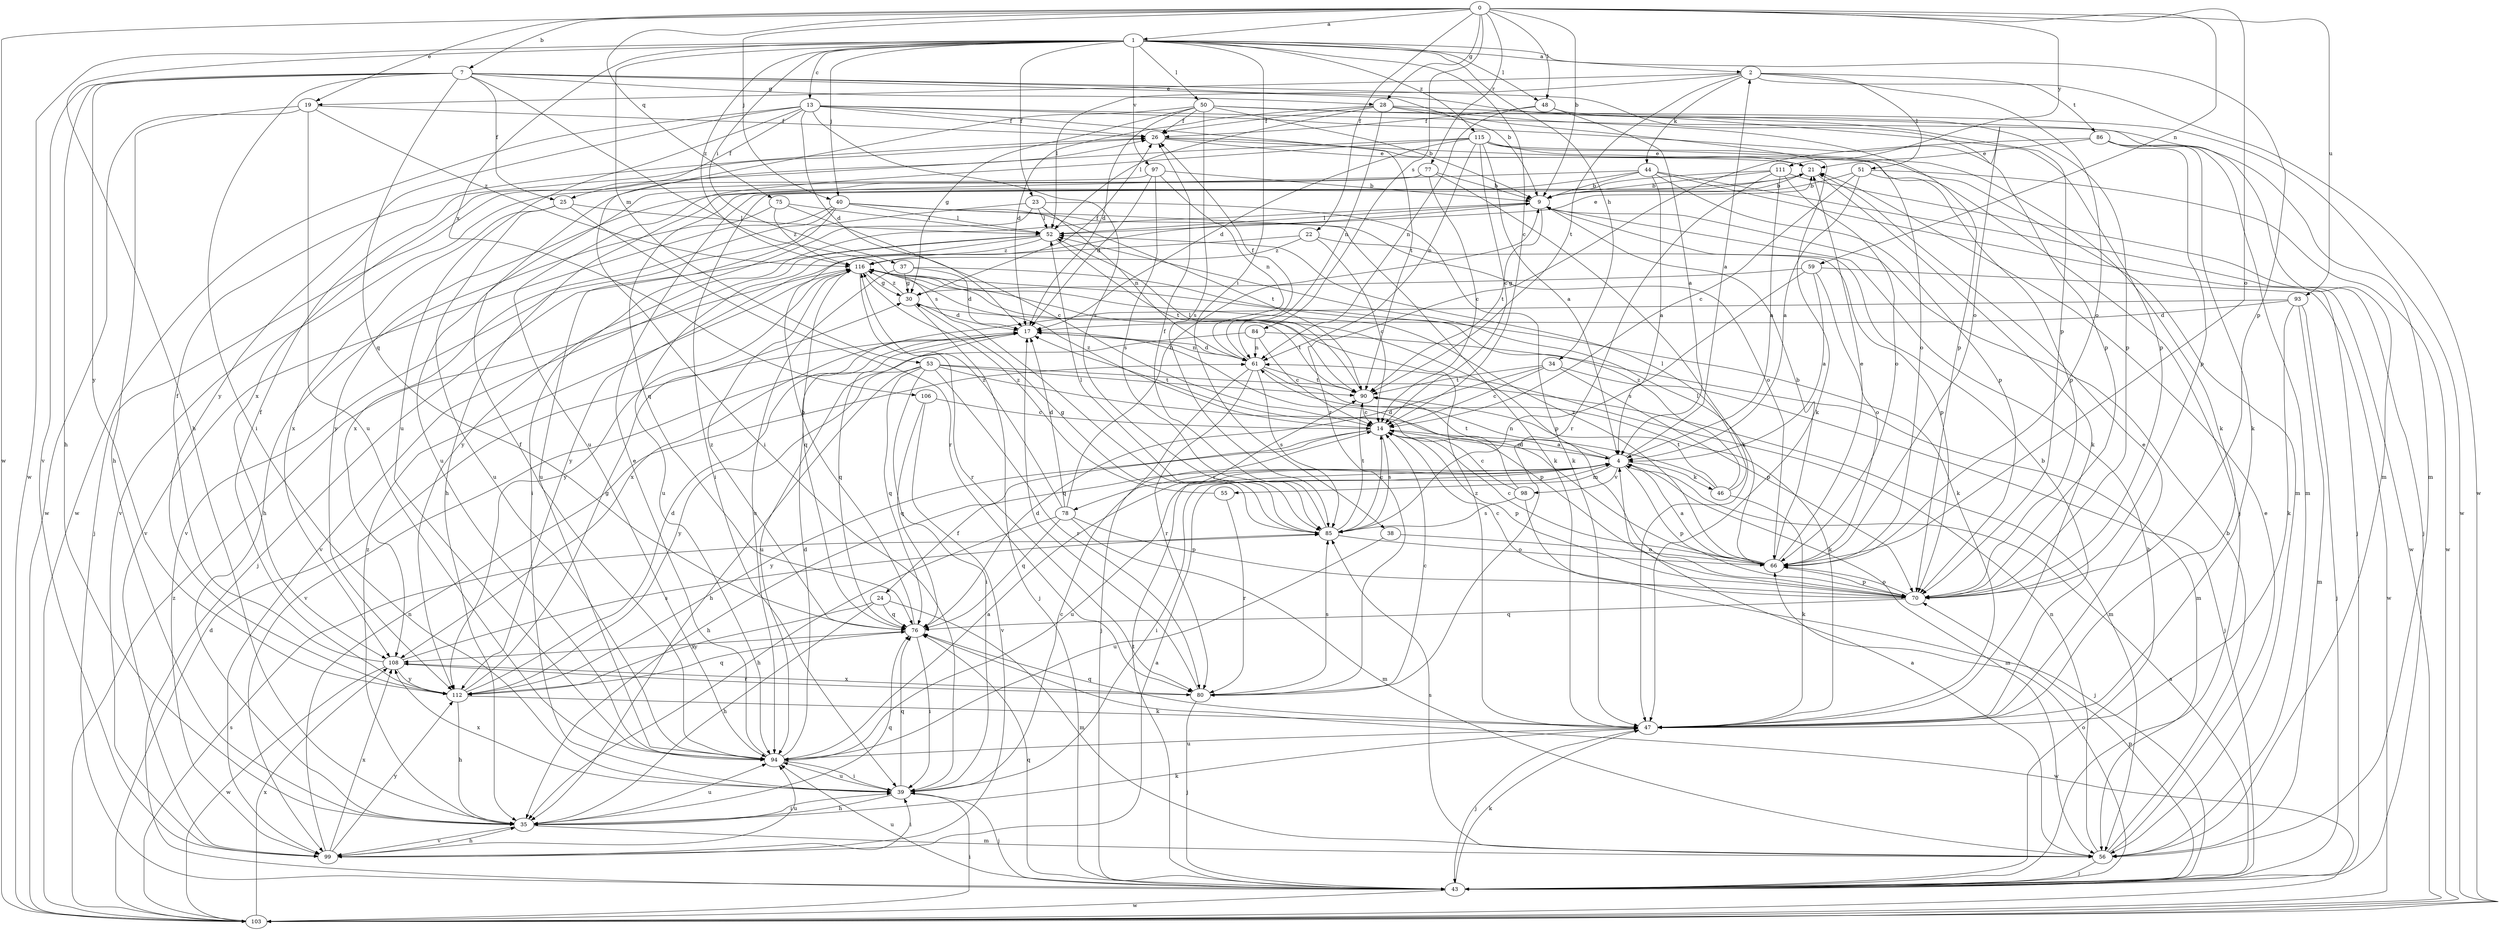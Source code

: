 strict digraph  {
0;
1;
2;
4;
7;
9;
13;
14;
17;
19;
21;
22;
23;
24;
25;
26;
28;
30;
34;
35;
37;
38;
39;
40;
43;
44;
46;
47;
48;
50;
51;
52;
53;
55;
56;
59;
61;
66;
70;
75;
76;
77;
78;
80;
84;
85;
86;
90;
93;
94;
97;
98;
99;
103;
106;
108;
111;
112;
115;
116;
0 -> 1  [label=a];
0 -> 7  [label=b];
0 -> 9  [label=b];
0 -> 19  [label=e];
0 -> 22  [label=f];
0 -> 28  [label=g];
0 -> 40  [label=j];
0 -> 48  [label=l];
0 -> 59  [label=n];
0 -> 66  [label=o];
0 -> 75  [label=q];
0 -> 77  [label=r];
0 -> 84  [label=s];
0 -> 93  [label=u];
0 -> 103  [label=w];
0 -> 111  [label=y];
1 -> 2  [label=a];
1 -> 13  [label=c];
1 -> 14  [label=c];
1 -> 23  [label=f];
1 -> 34  [label=h];
1 -> 35  [label=h];
1 -> 37  [label=i];
1 -> 38  [label=i];
1 -> 40  [label=j];
1 -> 48  [label=l];
1 -> 50  [label=l];
1 -> 53  [label=m];
1 -> 70  [label=p];
1 -> 97  [label=v];
1 -> 103  [label=w];
1 -> 106  [label=x];
1 -> 115  [label=z];
1 -> 116  [label=z];
2 -> 19  [label=e];
2 -> 44  [label=k];
2 -> 51  [label=l];
2 -> 52  [label=l];
2 -> 66  [label=o];
2 -> 86  [label=t];
2 -> 90  [label=t];
2 -> 103  [label=w];
4 -> 2  [label=a];
4 -> 14  [label=c];
4 -> 24  [label=f];
4 -> 39  [label=i];
4 -> 46  [label=k];
4 -> 55  [label=m];
4 -> 56  [label=m];
4 -> 70  [label=p];
4 -> 78  [label=r];
4 -> 90  [label=t];
4 -> 94  [label=u];
4 -> 98  [label=v];
7 -> 9  [label=b];
7 -> 25  [label=f];
7 -> 28  [label=g];
7 -> 35  [label=h];
7 -> 39  [label=i];
7 -> 66  [label=o];
7 -> 70  [label=p];
7 -> 76  [label=q];
7 -> 85  [label=s];
7 -> 99  [label=v];
7 -> 112  [label=y];
9 -> 52  [label=l];
9 -> 90  [label=t];
9 -> 112  [label=y];
13 -> 17  [label=d];
13 -> 25  [label=f];
13 -> 26  [label=f];
13 -> 56  [label=m];
13 -> 70  [label=p];
13 -> 85  [label=s];
13 -> 90  [label=t];
13 -> 94  [label=u];
13 -> 103  [label=w];
13 -> 112  [label=y];
14 -> 4  [label=a];
14 -> 35  [label=h];
14 -> 70  [label=p];
14 -> 85  [label=s];
14 -> 112  [label=y];
14 -> 116  [label=z];
17 -> 61  [label=n];
17 -> 76  [label=q];
17 -> 99  [label=v];
19 -> 26  [label=f];
19 -> 35  [label=h];
19 -> 94  [label=u];
19 -> 103  [label=w];
19 -> 116  [label=z];
21 -> 9  [label=b];
21 -> 39  [label=i];
21 -> 47  [label=k];
22 -> 14  [label=c];
22 -> 70  [label=p];
22 -> 112  [label=y];
22 -> 116  [label=z];
23 -> 39  [label=i];
23 -> 47  [label=k];
23 -> 52  [label=l];
23 -> 61  [label=n];
23 -> 99  [label=v];
24 -> 35  [label=h];
24 -> 56  [label=m];
24 -> 76  [label=q];
24 -> 112  [label=y];
25 -> 52  [label=l];
25 -> 80  [label=r];
25 -> 94  [label=u];
25 -> 108  [label=x];
26 -> 21  [label=e];
26 -> 43  [label=j];
26 -> 56  [label=m];
28 -> 17  [label=d];
28 -> 26  [label=f];
28 -> 47  [label=k];
28 -> 52  [label=l];
28 -> 56  [label=m];
28 -> 61  [label=n];
28 -> 70  [label=p];
30 -> 17  [label=d];
30 -> 26  [label=f];
30 -> 43  [label=j];
30 -> 90  [label=t];
30 -> 116  [label=z];
34 -> 14  [label=c];
34 -> 43  [label=j];
34 -> 70  [label=p];
34 -> 76  [label=q];
34 -> 90  [label=t];
35 -> 39  [label=i];
35 -> 47  [label=k];
35 -> 56  [label=m];
35 -> 76  [label=q];
35 -> 94  [label=u];
35 -> 99  [label=v];
35 -> 116  [label=z];
37 -> 17  [label=d];
37 -> 30  [label=g];
37 -> 47  [label=k];
37 -> 94  [label=u];
38 -> 66  [label=o];
38 -> 94  [label=u];
39 -> 14  [label=c];
39 -> 35  [label=h];
39 -> 43  [label=j];
39 -> 76  [label=q];
39 -> 94  [label=u];
39 -> 108  [label=x];
40 -> 47  [label=k];
40 -> 52  [label=l];
40 -> 66  [label=o];
40 -> 90  [label=t];
40 -> 94  [label=u];
40 -> 99  [label=v];
40 -> 108  [label=x];
43 -> 4  [label=a];
43 -> 9  [label=b];
43 -> 47  [label=k];
43 -> 66  [label=o];
43 -> 70  [label=p];
43 -> 76  [label=q];
43 -> 90  [label=t];
43 -> 94  [label=u];
43 -> 103  [label=w];
44 -> 4  [label=a];
44 -> 9  [label=b];
44 -> 35  [label=h];
44 -> 43  [label=j];
44 -> 70  [label=p];
44 -> 103  [label=w];
44 -> 112  [label=y];
46 -> 47  [label=k];
46 -> 52  [label=l];
46 -> 61  [label=n];
46 -> 90  [label=t];
46 -> 116  [label=z];
47 -> 9  [label=b];
47 -> 21  [label=e];
47 -> 43  [label=j];
47 -> 76  [label=q];
47 -> 94  [label=u];
47 -> 116  [label=z];
48 -> 4  [label=a];
48 -> 26  [label=f];
48 -> 61  [label=n];
48 -> 70  [label=p];
50 -> 9  [label=b];
50 -> 17  [label=d];
50 -> 26  [label=f];
50 -> 30  [label=g];
50 -> 39  [label=i];
50 -> 70  [label=p];
50 -> 85  [label=s];
50 -> 103  [label=w];
51 -> 4  [label=a];
51 -> 9  [label=b];
51 -> 14  [label=c];
51 -> 70  [label=p];
51 -> 103  [label=w];
52 -> 21  [label=e];
52 -> 43  [label=j];
52 -> 90  [label=t];
52 -> 94  [label=u];
52 -> 99  [label=v];
52 -> 116  [label=z];
53 -> 35  [label=h];
53 -> 39  [label=i];
53 -> 56  [label=m];
53 -> 70  [label=p];
53 -> 76  [label=q];
53 -> 80  [label=r];
53 -> 90  [label=t];
53 -> 112  [label=y];
55 -> 80  [label=r];
55 -> 116  [label=z];
56 -> 4  [label=a];
56 -> 9  [label=b];
56 -> 21  [label=e];
56 -> 43  [label=j];
56 -> 61  [label=n];
56 -> 85  [label=s];
59 -> 4  [label=a];
59 -> 30  [label=g];
59 -> 66  [label=o];
59 -> 85  [label=s];
59 -> 103  [label=w];
61 -> 17  [label=d];
61 -> 26  [label=f];
61 -> 43  [label=j];
61 -> 47  [label=k];
61 -> 80  [label=r];
61 -> 85  [label=s];
61 -> 90  [label=t];
66 -> 4  [label=a];
66 -> 9  [label=b];
66 -> 14  [label=c];
66 -> 17  [label=d];
66 -> 21  [label=e];
66 -> 52  [label=l];
66 -> 70  [label=p];
66 -> 116  [label=z];
70 -> 14  [label=c];
70 -> 66  [label=o];
70 -> 76  [label=q];
75 -> 14  [label=c];
75 -> 35  [label=h];
75 -> 52  [label=l];
75 -> 116  [label=z];
76 -> 9  [label=b];
76 -> 39  [label=i];
76 -> 103  [label=w];
76 -> 108  [label=x];
76 -> 116  [label=z];
77 -> 9  [label=b];
77 -> 14  [label=c];
77 -> 47  [label=k];
77 -> 94  [label=u];
77 -> 99  [label=v];
78 -> 9  [label=b];
78 -> 17  [label=d];
78 -> 35  [label=h];
78 -> 56  [label=m];
78 -> 70  [label=p];
78 -> 76  [label=q];
78 -> 116  [label=z];
80 -> 14  [label=c];
80 -> 17  [label=d];
80 -> 43  [label=j];
80 -> 85  [label=s];
80 -> 108  [label=x];
84 -> 14  [label=c];
84 -> 56  [label=m];
84 -> 61  [label=n];
84 -> 94  [label=u];
85 -> 14  [label=c];
85 -> 26  [label=f];
85 -> 30  [label=g];
85 -> 52  [label=l];
85 -> 66  [label=o];
85 -> 90  [label=t];
86 -> 21  [label=e];
86 -> 47  [label=k];
86 -> 56  [label=m];
86 -> 70  [label=p];
86 -> 80  [label=r];
90 -> 14  [label=c];
90 -> 52  [label=l];
93 -> 17  [label=d];
93 -> 43  [label=j];
93 -> 47  [label=k];
93 -> 56  [label=m];
93 -> 108  [label=x];
94 -> 4  [label=a];
94 -> 17  [label=d];
94 -> 21  [label=e];
94 -> 26  [label=f];
94 -> 39  [label=i];
97 -> 9  [label=b];
97 -> 17  [label=d];
97 -> 43  [label=j];
97 -> 61  [label=n];
97 -> 85  [label=s];
98 -> 14  [label=c];
98 -> 17  [label=d];
98 -> 43  [label=j];
98 -> 85  [label=s];
99 -> 4  [label=a];
99 -> 35  [label=h];
99 -> 39  [label=i];
99 -> 61  [label=n];
99 -> 94  [label=u];
99 -> 108  [label=x];
99 -> 112  [label=y];
103 -> 17  [label=d];
103 -> 39  [label=i];
103 -> 85  [label=s];
103 -> 108  [label=x];
103 -> 116  [label=z];
106 -> 14  [label=c];
106 -> 76  [label=q];
106 -> 99  [label=v];
108 -> 26  [label=f];
108 -> 80  [label=r];
108 -> 85  [label=s];
108 -> 103  [label=w];
108 -> 112  [label=y];
111 -> 4  [label=a];
111 -> 9  [label=b];
111 -> 43  [label=j];
111 -> 66  [label=o];
111 -> 76  [label=q];
111 -> 80  [label=r];
112 -> 17  [label=d];
112 -> 26  [label=f];
112 -> 30  [label=g];
112 -> 35  [label=h];
112 -> 47  [label=k];
112 -> 76  [label=q];
115 -> 4  [label=a];
115 -> 14  [label=c];
115 -> 17  [label=d];
115 -> 21  [label=e];
115 -> 47  [label=k];
115 -> 61  [label=n];
115 -> 66  [label=o];
115 -> 94  [label=u];
115 -> 108  [label=x];
116 -> 30  [label=g];
116 -> 70  [label=p];
116 -> 76  [label=q];
116 -> 80  [label=r];
116 -> 112  [label=y];
}
